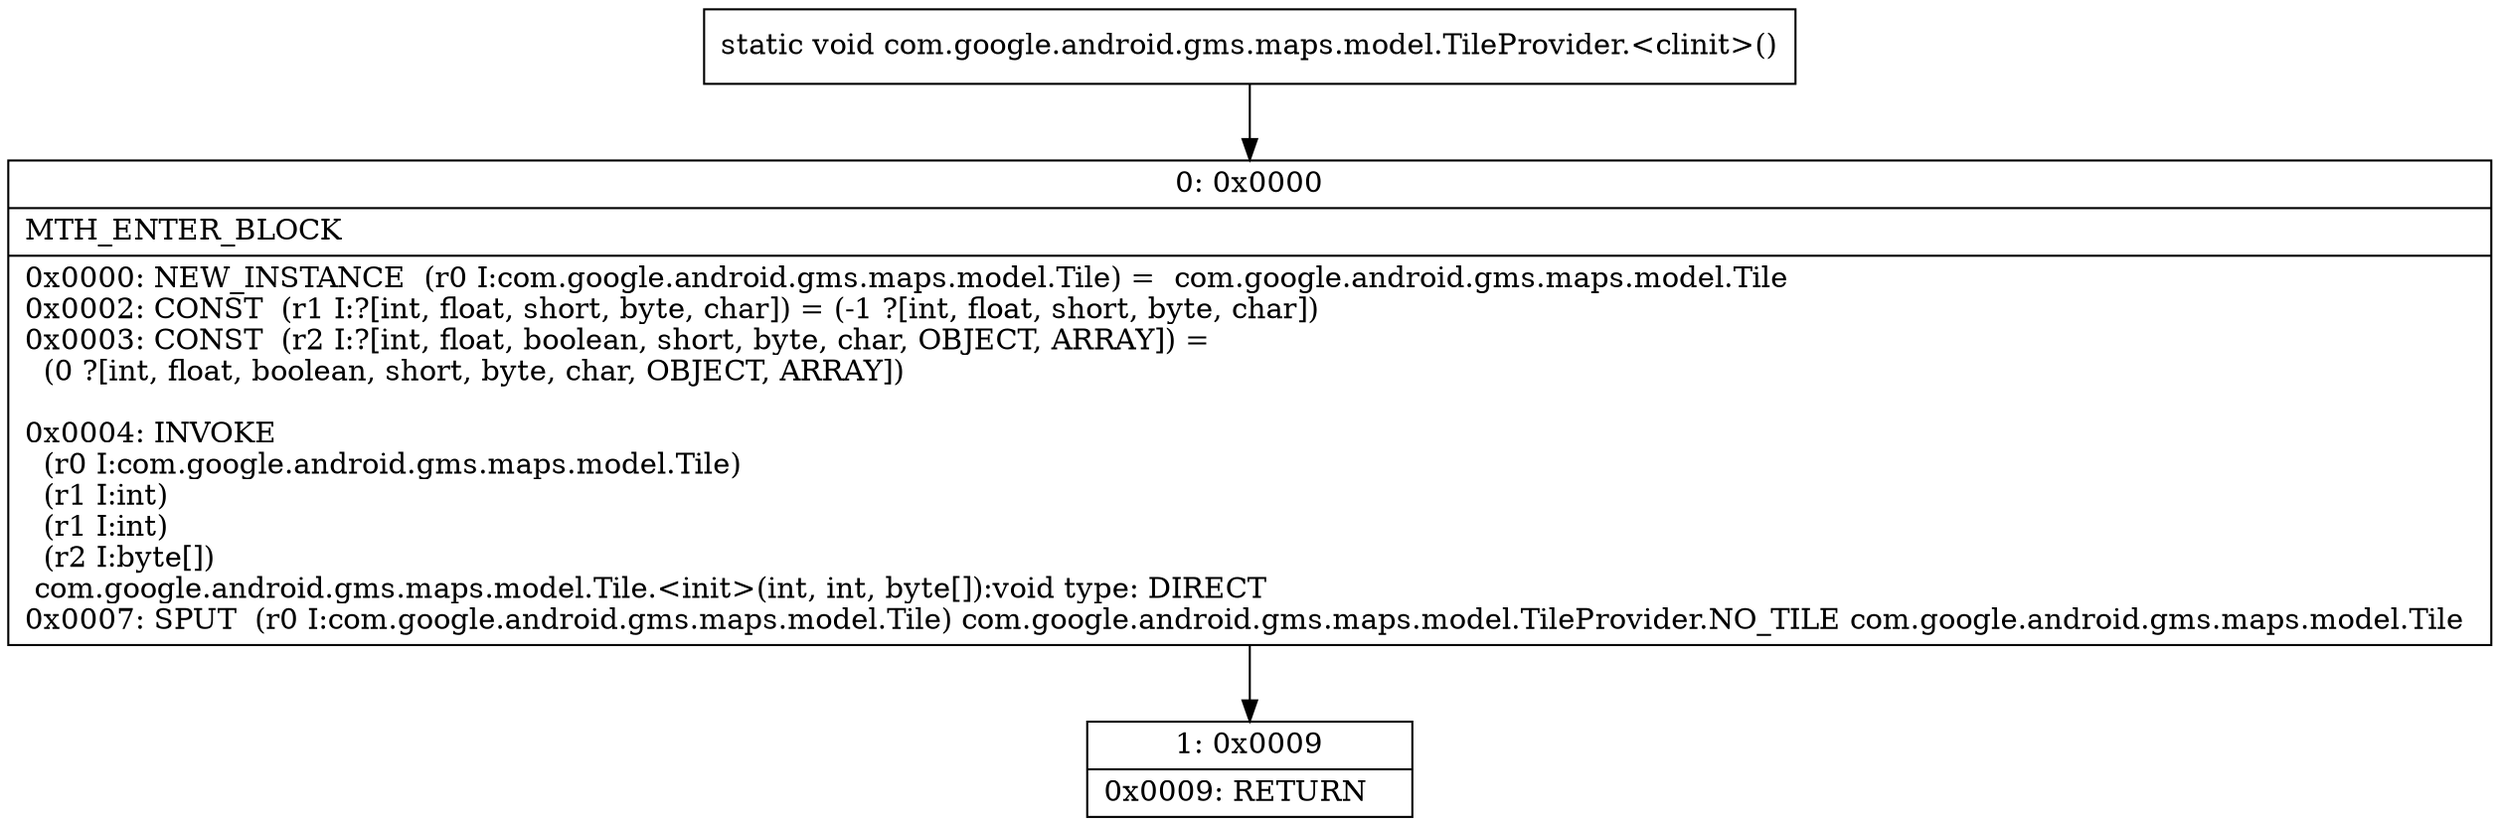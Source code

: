 digraph "CFG forcom.google.android.gms.maps.model.TileProvider.\<clinit\>()V" {
Node_0 [shape=record,label="{0\:\ 0x0000|MTH_ENTER_BLOCK\l|0x0000: NEW_INSTANCE  (r0 I:com.google.android.gms.maps.model.Tile) =  com.google.android.gms.maps.model.Tile \l0x0002: CONST  (r1 I:?[int, float, short, byte, char]) = (\-1 ?[int, float, short, byte, char]) \l0x0003: CONST  (r2 I:?[int, float, boolean, short, byte, char, OBJECT, ARRAY]) = \l  (0 ?[int, float, boolean, short, byte, char, OBJECT, ARRAY])\l \l0x0004: INVOKE  \l  (r0 I:com.google.android.gms.maps.model.Tile)\l  (r1 I:int)\l  (r1 I:int)\l  (r2 I:byte[])\l com.google.android.gms.maps.model.Tile.\<init\>(int, int, byte[]):void type: DIRECT \l0x0007: SPUT  (r0 I:com.google.android.gms.maps.model.Tile) com.google.android.gms.maps.model.TileProvider.NO_TILE com.google.android.gms.maps.model.Tile \l}"];
Node_1 [shape=record,label="{1\:\ 0x0009|0x0009: RETURN   \l}"];
MethodNode[shape=record,label="{static void com.google.android.gms.maps.model.TileProvider.\<clinit\>() }"];
MethodNode -> Node_0;
Node_0 -> Node_1;
}

